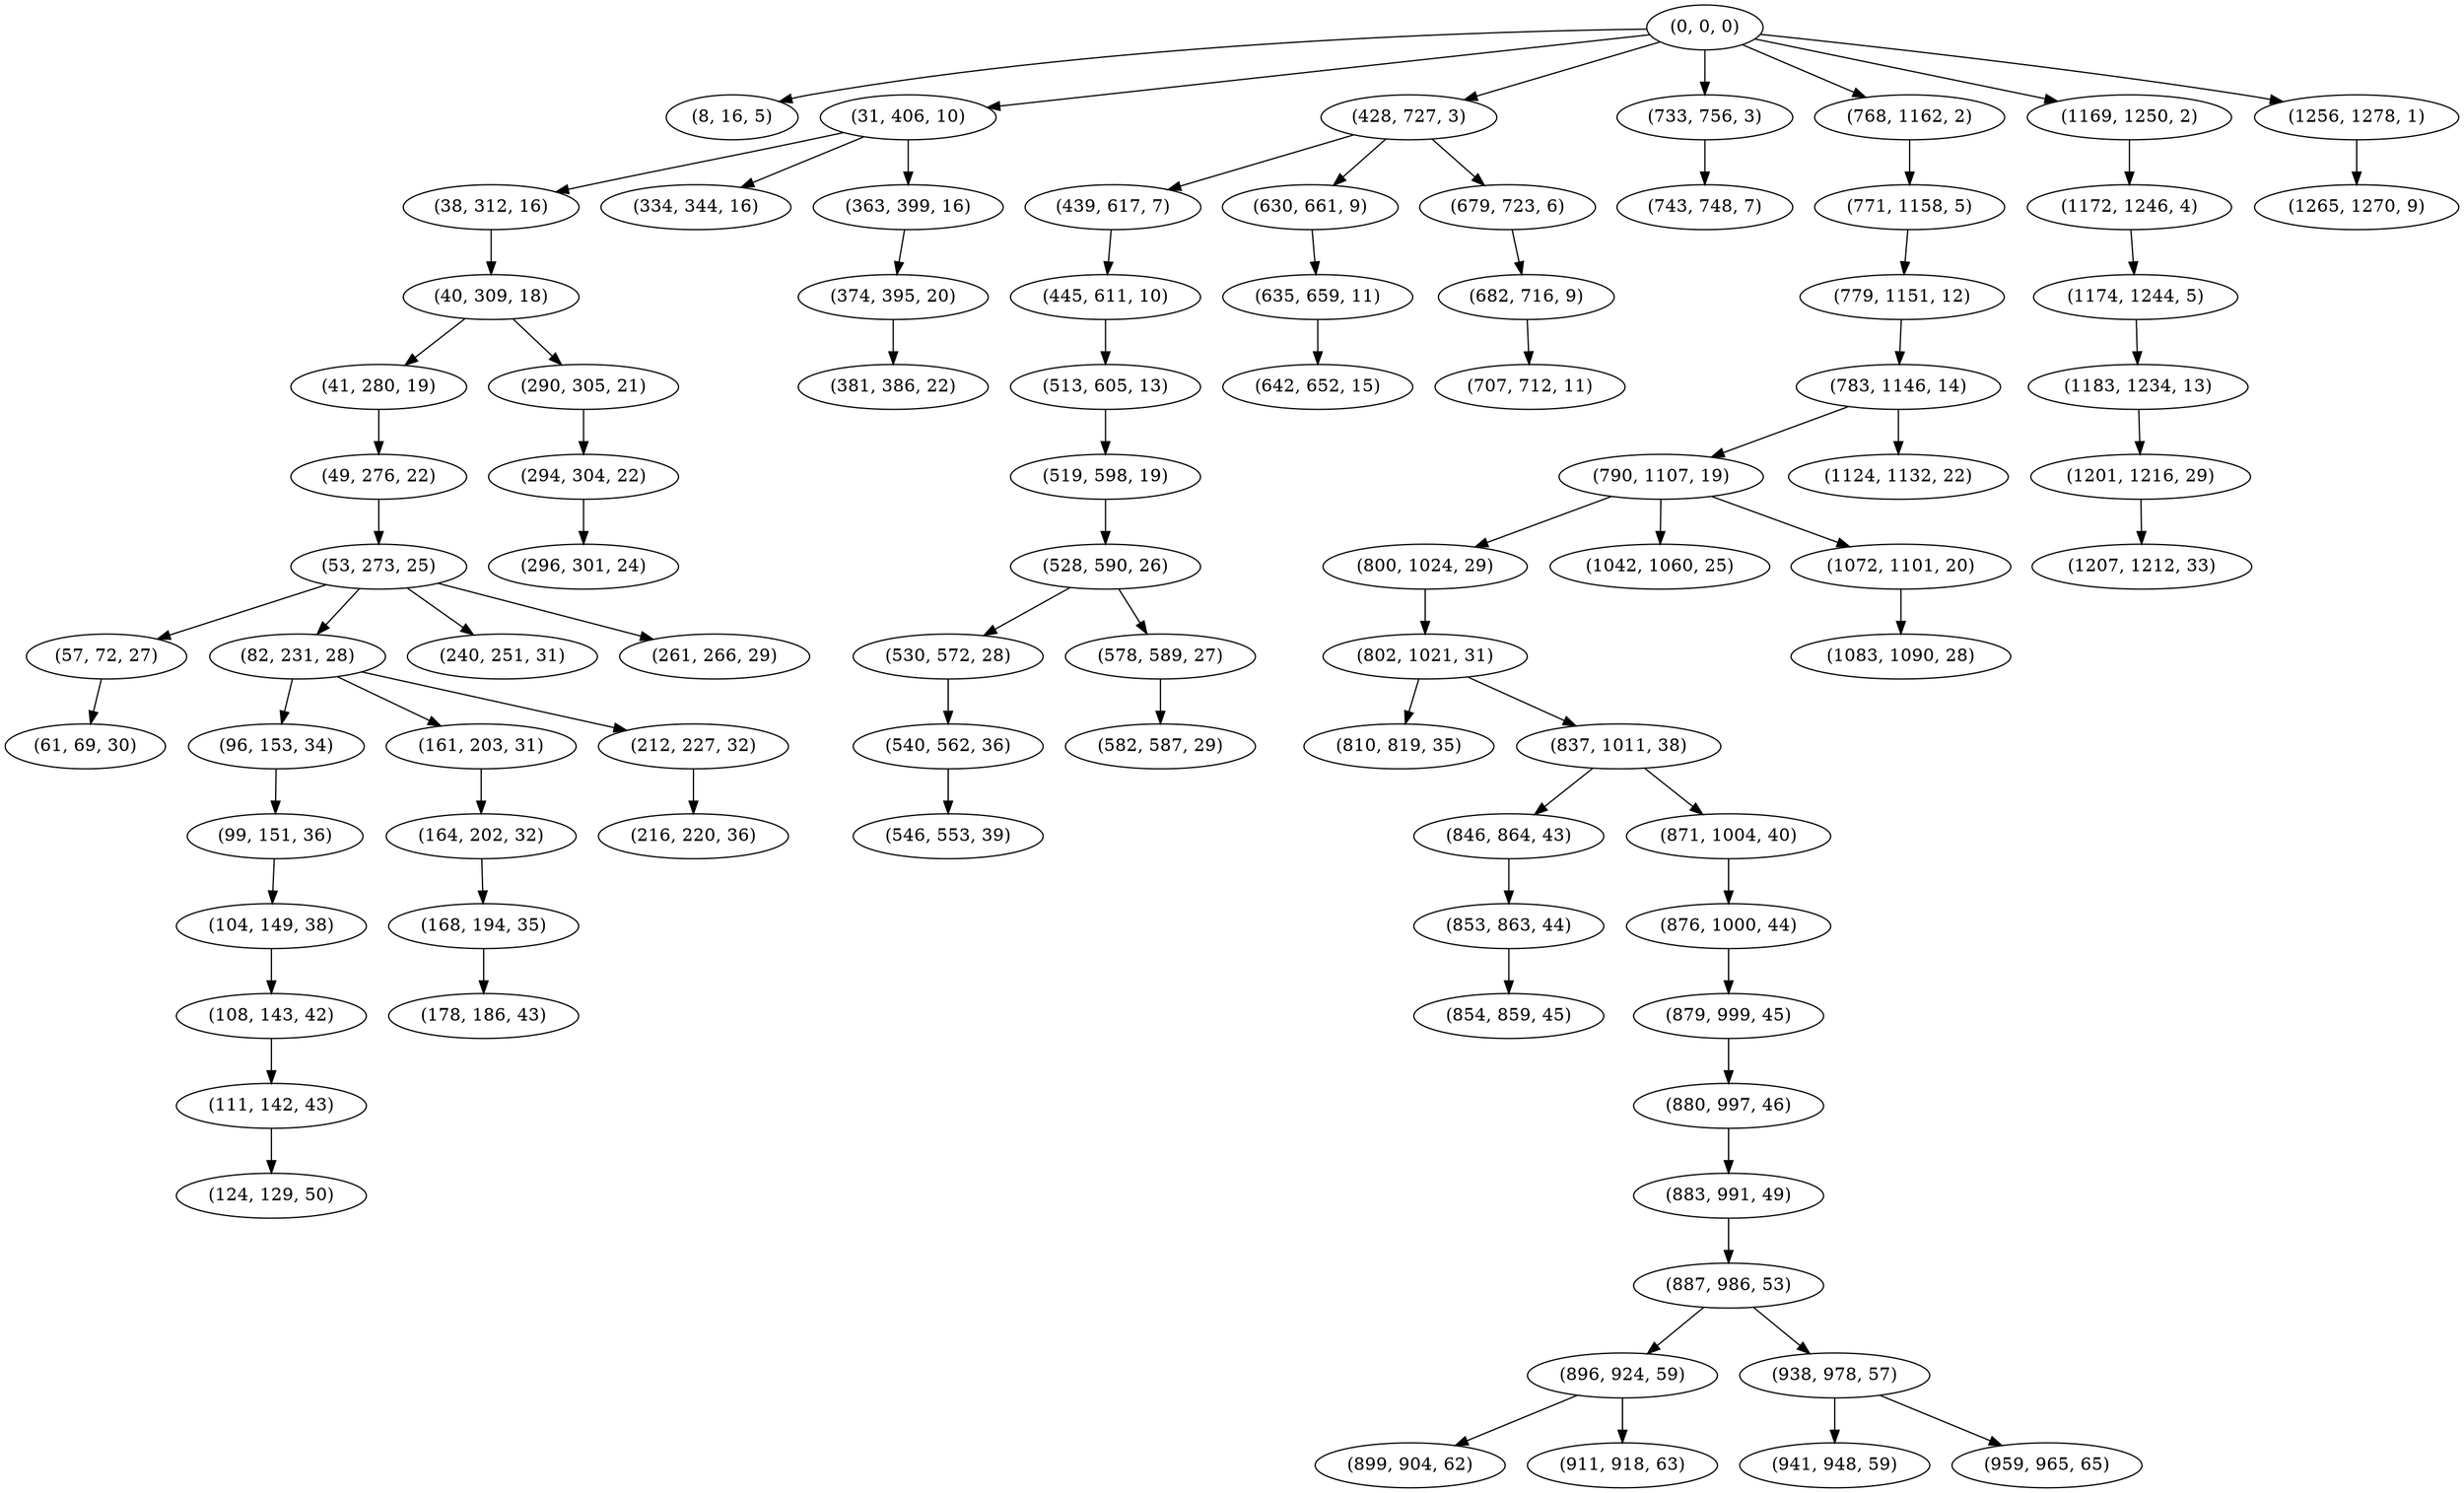 digraph tree {
    "(0, 0, 0)";
    "(8, 16, 5)";
    "(31, 406, 10)";
    "(38, 312, 16)";
    "(40, 309, 18)";
    "(41, 280, 19)";
    "(49, 276, 22)";
    "(53, 273, 25)";
    "(57, 72, 27)";
    "(61, 69, 30)";
    "(82, 231, 28)";
    "(96, 153, 34)";
    "(99, 151, 36)";
    "(104, 149, 38)";
    "(108, 143, 42)";
    "(111, 142, 43)";
    "(124, 129, 50)";
    "(161, 203, 31)";
    "(164, 202, 32)";
    "(168, 194, 35)";
    "(178, 186, 43)";
    "(212, 227, 32)";
    "(216, 220, 36)";
    "(240, 251, 31)";
    "(261, 266, 29)";
    "(290, 305, 21)";
    "(294, 304, 22)";
    "(296, 301, 24)";
    "(334, 344, 16)";
    "(363, 399, 16)";
    "(374, 395, 20)";
    "(381, 386, 22)";
    "(428, 727, 3)";
    "(439, 617, 7)";
    "(445, 611, 10)";
    "(513, 605, 13)";
    "(519, 598, 19)";
    "(528, 590, 26)";
    "(530, 572, 28)";
    "(540, 562, 36)";
    "(546, 553, 39)";
    "(578, 589, 27)";
    "(582, 587, 29)";
    "(630, 661, 9)";
    "(635, 659, 11)";
    "(642, 652, 15)";
    "(679, 723, 6)";
    "(682, 716, 9)";
    "(707, 712, 11)";
    "(733, 756, 3)";
    "(743, 748, 7)";
    "(768, 1162, 2)";
    "(771, 1158, 5)";
    "(779, 1151, 12)";
    "(783, 1146, 14)";
    "(790, 1107, 19)";
    "(800, 1024, 29)";
    "(802, 1021, 31)";
    "(810, 819, 35)";
    "(837, 1011, 38)";
    "(846, 864, 43)";
    "(853, 863, 44)";
    "(854, 859, 45)";
    "(871, 1004, 40)";
    "(876, 1000, 44)";
    "(879, 999, 45)";
    "(880, 997, 46)";
    "(883, 991, 49)";
    "(887, 986, 53)";
    "(896, 924, 59)";
    "(899, 904, 62)";
    "(911, 918, 63)";
    "(938, 978, 57)";
    "(941, 948, 59)";
    "(959, 965, 65)";
    "(1042, 1060, 25)";
    "(1072, 1101, 20)";
    "(1083, 1090, 28)";
    "(1124, 1132, 22)";
    "(1169, 1250, 2)";
    "(1172, 1246, 4)";
    "(1174, 1244, 5)";
    "(1183, 1234, 13)";
    "(1201, 1216, 29)";
    "(1207, 1212, 33)";
    "(1256, 1278, 1)";
    "(1265, 1270, 9)";
    "(0, 0, 0)" -> "(8, 16, 5)";
    "(0, 0, 0)" -> "(31, 406, 10)";
    "(0, 0, 0)" -> "(428, 727, 3)";
    "(0, 0, 0)" -> "(733, 756, 3)";
    "(0, 0, 0)" -> "(768, 1162, 2)";
    "(0, 0, 0)" -> "(1169, 1250, 2)";
    "(0, 0, 0)" -> "(1256, 1278, 1)";
    "(31, 406, 10)" -> "(38, 312, 16)";
    "(31, 406, 10)" -> "(334, 344, 16)";
    "(31, 406, 10)" -> "(363, 399, 16)";
    "(38, 312, 16)" -> "(40, 309, 18)";
    "(40, 309, 18)" -> "(41, 280, 19)";
    "(40, 309, 18)" -> "(290, 305, 21)";
    "(41, 280, 19)" -> "(49, 276, 22)";
    "(49, 276, 22)" -> "(53, 273, 25)";
    "(53, 273, 25)" -> "(57, 72, 27)";
    "(53, 273, 25)" -> "(82, 231, 28)";
    "(53, 273, 25)" -> "(240, 251, 31)";
    "(53, 273, 25)" -> "(261, 266, 29)";
    "(57, 72, 27)" -> "(61, 69, 30)";
    "(82, 231, 28)" -> "(96, 153, 34)";
    "(82, 231, 28)" -> "(161, 203, 31)";
    "(82, 231, 28)" -> "(212, 227, 32)";
    "(96, 153, 34)" -> "(99, 151, 36)";
    "(99, 151, 36)" -> "(104, 149, 38)";
    "(104, 149, 38)" -> "(108, 143, 42)";
    "(108, 143, 42)" -> "(111, 142, 43)";
    "(111, 142, 43)" -> "(124, 129, 50)";
    "(161, 203, 31)" -> "(164, 202, 32)";
    "(164, 202, 32)" -> "(168, 194, 35)";
    "(168, 194, 35)" -> "(178, 186, 43)";
    "(212, 227, 32)" -> "(216, 220, 36)";
    "(290, 305, 21)" -> "(294, 304, 22)";
    "(294, 304, 22)" -> "(296, 301, 24)";
    "(363, 399, 16)" -> "(374, 395, 20)";
    "(374, 395, 20)" -> "(381, 386, 22)";
    "(428, 727, 3)" -> "(439, 617, 7)";
    "(428, 727, 3)" -> "(630, 661, 9)";
    "(428, 727, 3)" -> "(679, 723, 6)";
    "(439, 617, 7)" -> "(445, 611, 10)";
    "(445, 611, 10)" -> "(513, 605, 13)";
    "(513, 605, 13)" -> "(519, 598, 19)";
    "(519, 598, 19)" -> "(528, 590, 26)";
    "(528, 590, 26)" -> "(530, 572, 28)";
    "(528, 590, 26)" -> "(578, 589, 27)";
    "(530, 572, 28)" -> "(540, 562, 36)";
    "(540, 562, 36)" -> "(546, 553, 39)";
    "(578, 589, 27)" -> "(582, 587, 29)";
    "(630, 661, 9)" -> "(635, 659, 11)";
    "(635, 659, 11)" -> "(642, 652, 15)";
    "(679, 723, 6)" -> "(682, 716, 9)";
    "(682, 716, 9)" -> "(707, 712, 11)";
    "(733, 756, 3)" -> "(743, 748, 7)";
    "(768, 1162, 2)" -> "(771, 1158, 5)";
    "(771, 1158, 5)" -> "(779, 1151, 12)";
    "(779, 1151, 12)" -> "(783, 1146, 14)";
    "(783, 1146, 14)" -> "(790, 1107, 19)";
    "(783, 1146, 14)" -> "(1124, 1132, 22)";
    "(790, 1107, 19)" -> "(800, 1024, 29)";
    "(790, 1107, 19)" -> "(1042, 1060, 25)";
    "(790, 1107, 19)" -> "(1072, 1101, 20)";
    "(800, 1024, 29)" -> "(802, 1021, 31)";
    "(802, 1021, 31)" -> "(810, 819, 35)";
    "(802, 1021, 31)" -> "(837, 1011, 38)";
    "(837, 1011, 38)" -> "(846, 864, 43)";
    "(837, 1011, 38)" -> "(871, 1004, 40)";
    "(846, 864, 43)" -> "(853, 863, 44)";
    "(853, 863, 44)" -> "(854, 859, 45)";
    "(871, 1004, 40)" -> "(876, 1000, 44)";
    "(876, 1000, 44)" -> "(879, 999, 45)";
    "(879, 999, 45)" -> "(880, 997, 46)";
    "(880, 997, 46)" -> "(883, 991, 49)";
    "(883, 991, 49)" -> "(887, 986, 53)";
    "(887, 986, 53)" -> "(896, 924, 59)";
    "(887, 986, 53)" -> "(938, 978, 57)";
    "(896, 924, 59)" -> "(899, 904, 62)";
    "(896, 924, 59)" -> "(911, 918, 63)";
    "(938, 978, 57)" -> "(941, 948, 59)";
    "(938, 978, 57)" -> "(959, 965, 65)";
    "(1072, 1101, 20)" -> "(1083, 1090, 28)";
    "(1169, 1250, 2)" -> "(1172, 1246, 4)";
    "(1172, 1246, 4)" -> "(1174, 1244, 5)";
    "(1174, 1244, 5)" -> "(1183, 1234, 13)";
    "(1183, 1234, 13)" -> "(1201, 1216, 29)";
    "(1201, 1216, 29)" -> "(1207, 1212, 33)";
    "(1256, 1278, 1)" -> "(1265, 1270, 9)";
}
